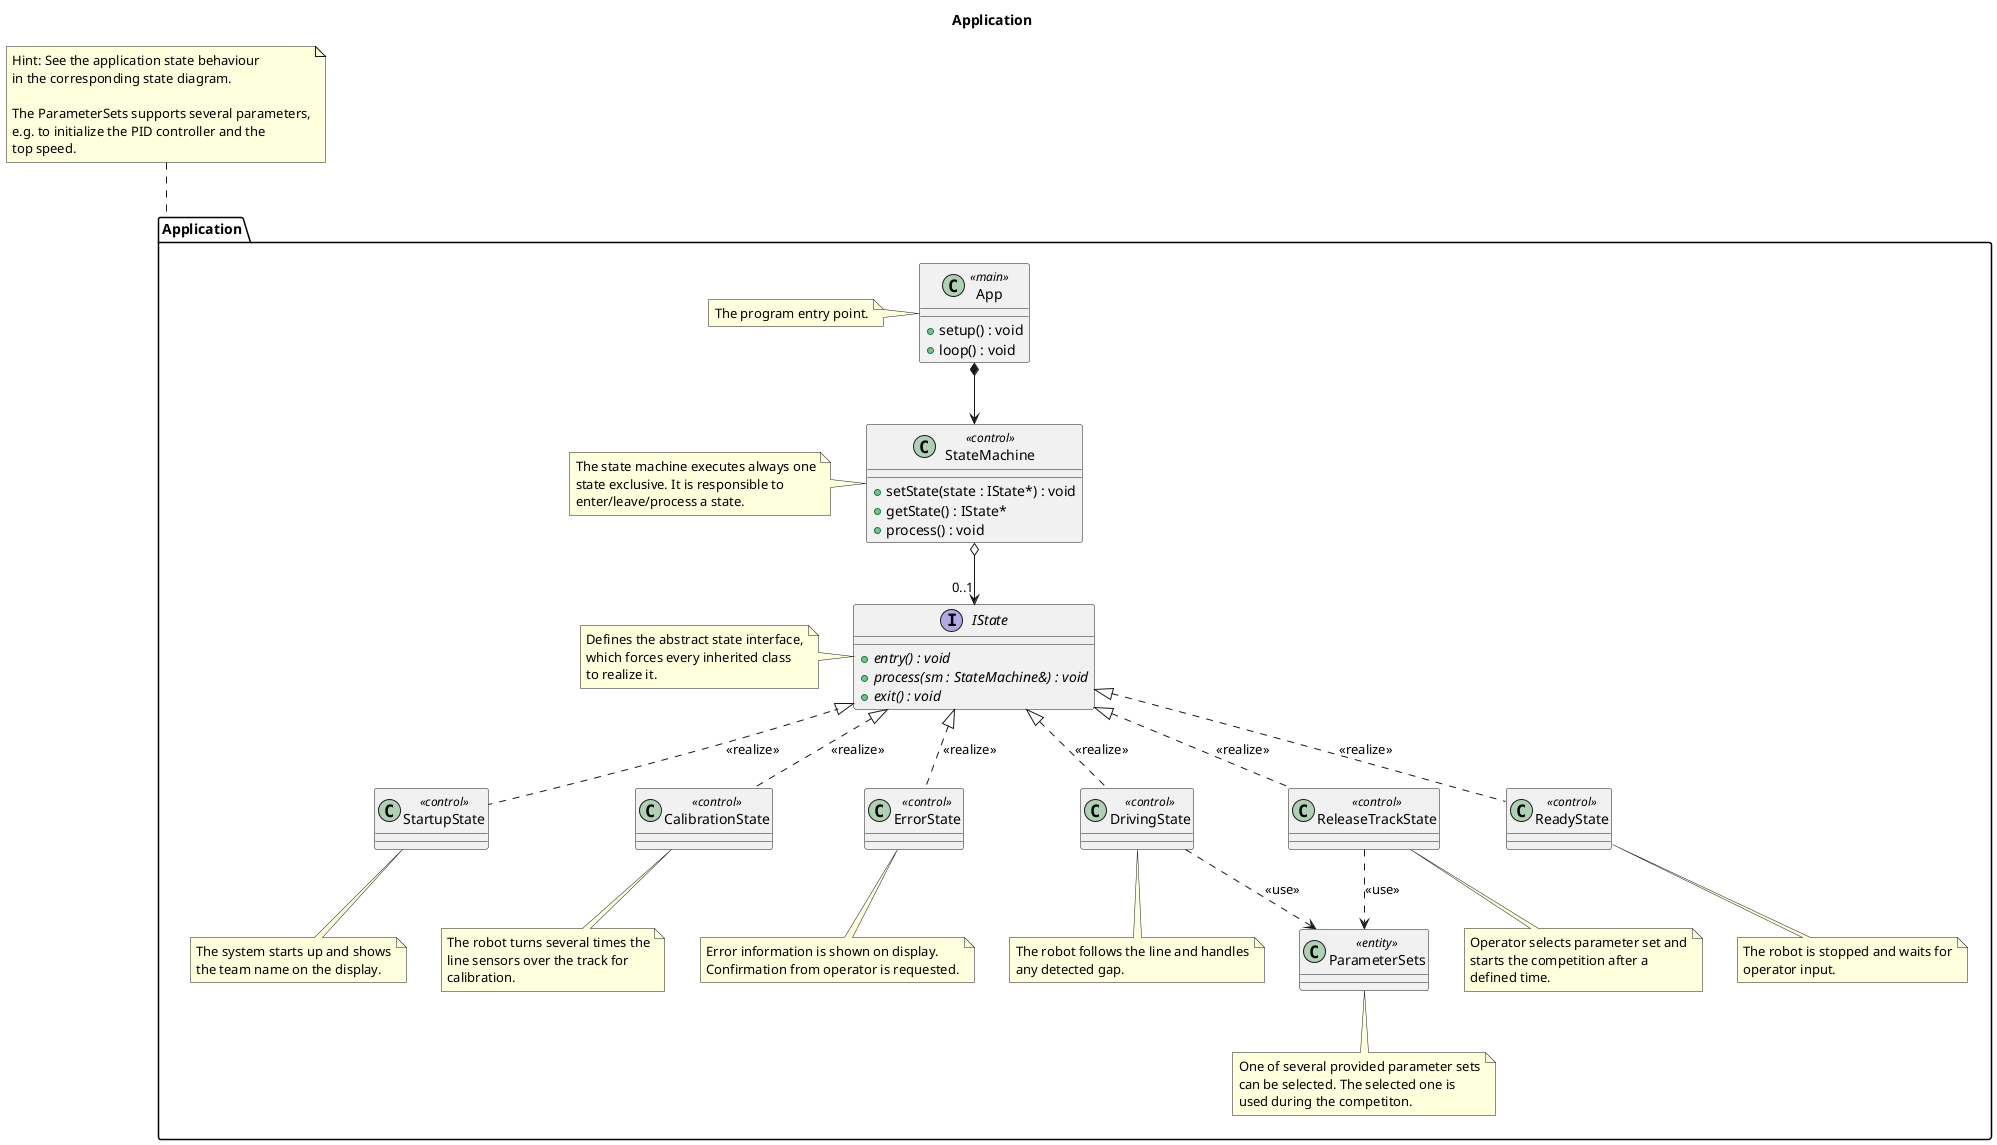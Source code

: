 @startuml

title Application

package "Application" as appLayer {

    class App <<main>> {
        + setup() : void
        + loop() : void
    }

    note left of App
        The program entry point.
    end note

    class StateMachine <<control>> {
        + setState(state : IState*) : void
        + getState() : IState*
        + process() : void
    }

    note left of StateMachine
        The state machine executes always one
        state exclusive. It is responsible to
        enter/leave/process a state.
    end note

    interface IState {
        + {abstract} entry() : void
        + {abstract} process(sm : StateMachine&) : void
        + {abstract} exit() : void
    }

    note left of IState
        Defines the abstract state interface,
        which forces every inherited class
        to realize it.
    end note

    class StartupState <<control>>
    class CalibrationState <<control>>
    class ErrorState <<control>>
    class DrivingState <<control>>
    class ReadyState <<control>>
    class ReleaseTrackState <<control>>

    class ParameterSets <<entity>>

    note bottom of ParameterSets
        One of several provided parameter sets
        can be selected. The selected one is
        used during the competiton.
    end note

    note bottom of StartupState
        The system starts up and shows
        the team name on the display.
    end note

    note bottom of CalibrationState
        The robot turns several times the
        line sensors over the track for
        calibration.
    end note

    note bottom of ErrorState
        Error information is shown on display.
        Confirmation from operator is requested.
    end note

    note bottom of DrivingState
        The robot follows the line and handles
        any detected gap.
    end note

    note bottom of ReadyState
        The robot is stopped and waits for
        operator input.
    end note

    note bottom of ReleaseTrackState
        Operator selects parameter set and
        starts the competition after a
        defined time.
    end note
}

note top of  appLayer
    Hint: See the application state behaviour
    in the corresponding state diagram.

    The ParameterSets supports several parameters,
    e.g. to initialize the PID controller and the
    top speed.
end note

App *--> StateMachine

StateMachine o--> "0..1" IState

IState <|.. StartupState: <<realize>>
IState <|.. CalibrationState: <<realize>>
IState <|.. ErrorState: <<realize>>
IState <|.. ReadyState: <<realize>>
IState <|.. ReleaseTrackState: <<realize>>
IState <|.. DrivingState: <<realize>>

ReleaseTrackState ..> ParameterSets: <<use>>
DrivingState ..> ParameterSets: <<use>>

@enduml